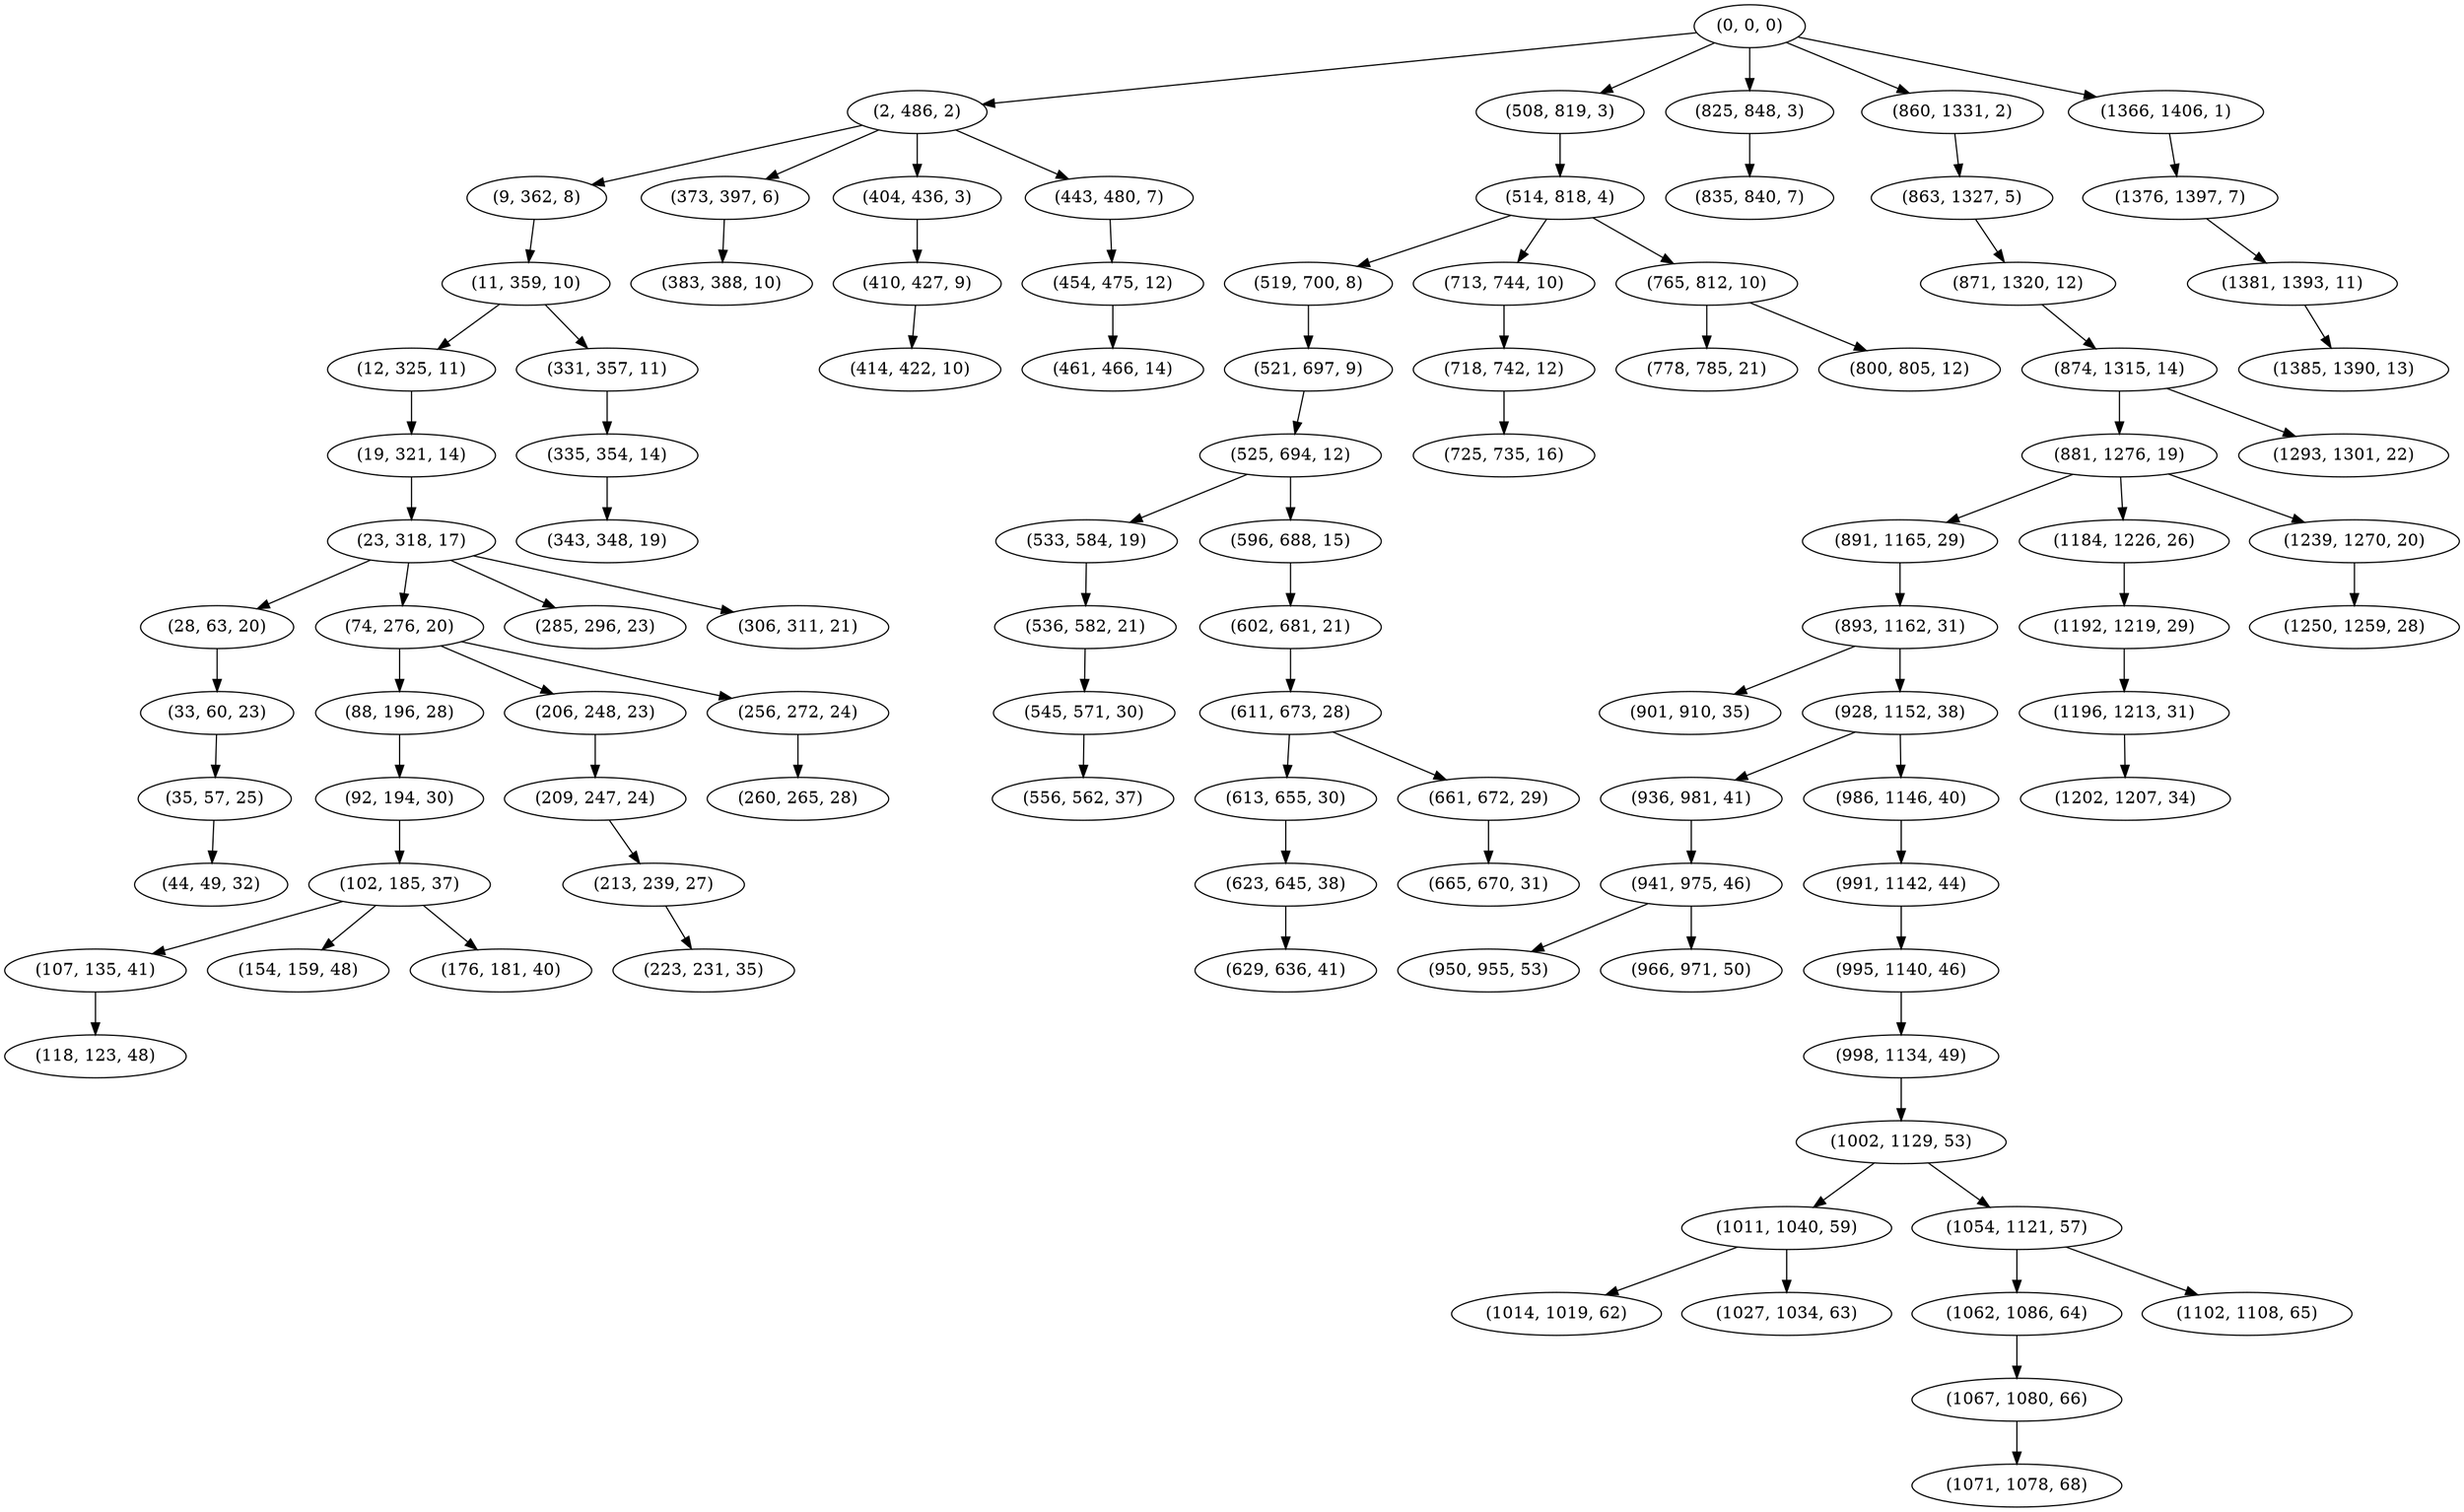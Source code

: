 digraph tree {
    "(0, 0, 0)";
    "(2, 486, 2)";
    "(9, 362, 8)";
    "(11, 359, 10)";
    "(12, 325, 11)";
    "(19, 321, 14)";
    "(23, 318, 17)";
    "(28, 63, 20)";
    "(33, 60, 23)";
    "(35, 57, 25)";
    "(44, 49, 32)";
    "(74, 276, 20)";
    "(88, 196, 28)";
    "(92, 194, 30)";
    "(102, 185, 37)";
    "(107, 135, 41)";
    "(118, 123, 48)";
    "(154, 159, 48)";
    "(176, 181, 40)";
    "(206, 248, 23)";
    "(209, 247, 24)";
    "(213, 239, 27)";
    "(223, 231, 35)";
    "(256, 272, 24)";
    "(260, 265, 28)";
    "(285, 296, 23)";
    "(306, 311, 21)";
    "(331, 357, 11)";
    "(335, 354, 14)";
    "(343, 348, 19)";
    "(373, 397, 6)";
    "(383, 388, 10)";
    "(404, 436, 3)";
    "(410, 427, 9)";
    "(414, 422, 10)";
    "(443, 480, 7)";
    "(454, 475, 12)";
    "(461, 466, 14)";
    "(508, 819, 3)";
    "(514, 818, 4)";
    "(519, 700, 8)";
    "(521, 697, 9)";
    "(525, 694, 12)";
    "(533, 584, 19)";
    "(536, 582, 21)";
    "(545, 571, 30)";
    "(556, 562, 37)";
    "(596, 688, 15)";
    "(602, 681, 21)";
    "(611, 673, 28)";
    "(613, 655, 30)";
    "(623, 645, 38)";
    "(629, 636, 41)";
    "(661, 672, 29)";
    "(665, 670, 31)";
    "(713, 744, 10)";
    "(718, 742, 12)";
    "(725, 735, 16)";
    "(765, 812, 10)";
    "(778, 785, 21)";
    "(800, 805, 12)";
    "(825, 848, 3)";
    "(835, 840, 7)";
    "(860, 1331, 2)";
    "(863, 1327, 5)";
    "(871, 1320, 12)";
    "(874, 1315, 14)";
    "(881, 1276, 19)";
    "(891, 1165, 29)";
    "(893, 1162, 31)";
    "(901, 910, 35)";
    "(928, 1152, 38)";
    "(936, 981, 41)";
    "(941, 975, 46)";
    "(950, 955, 53)";
    "(966, 971, 50)";
    "(986, 1146, 40)";
    "(991, 1142, 44)";
    "(995, 1140, 46)";
    "(998, 1134, 49)";
    "(1002, 1129, 53)";
    "(1011, 1040, 59)";
    "(1014, 1019, 62)";
    "(1027, 1034, 63)";
    "(1054, 1121, 57)";
    "(1062, 1086, 64)";
    "(1067, 1080, 66)";
    "(1071, 1078, 68)";
    "(1102, 1108, 65)";
    "(1184, 1226, 26)";
    "(1192, 1219, 29)";
    "(1196, 1213, 31)";
    "(1202, 1207, 34)";
    "(1239, 1270, 20)";
    "(1250, 1259, 28)";
    "(1293, 1301, 22)";
    "(1366, 1406, 1)";
    "(1376, 1397, 7)";
    "(1381, 1393, 11)";
    "(1385, 1390, 13)";
    "(0, 0, 0)" -> "(2, 486, 2)";
    "(0, 0, 0)" -> "(508, 819, 3)";
    "(0, 0, 0)" -> "(825, 848, 3)";
    "(0, 0, 0)" -> "(860, 1331, 2)";
    "(0, 0, 0)" -> "(1366, 1406, 1)";
    "(2, 486, 2)" -> "(9, 362, 8)";
    "(2, 486, 2)" -> "(373, 397, 6)";
    "(2, 486, 2)" -> "(404, 436, 3)";
    "(2, 486, 2)" -> "(443, 480, 7)";
    "(9, 362, 8)" -> "(11, 359, 10)";
    "(11, 359, 10)" -> "(12, 325, 11)";
    "(11, 359, 10)" -> "(331, 357, 11)";
    "(12, 325, 11)" -> "(19, 321, 14)";
    "(19, 321, 14)" -> "(23, 318, 17)";
    "(23, 318, 17)" -> "(28, 63, 20)";
    "(23, 318, 17)" -> "(74, 276, 20)";
    "(23, 318, 17)" -> "(285, 296, 23)";
    "(23, 318, 17)" -> "(306, 311, 21)";
    "(28, 63, 20)" -> "(33, 60, 23)";
    "(33, 60, 23)" -> "(35, 57, 25)";
    "(35, 57, 25)" -> "(44, 49, 32)";
    "(74, 276, 20)" -> "(88, 196, 28)";
    "(74, 276, 20)" -> "(206, 248, 23)";
    "(74, 276, 20)" -> "(256, 272, 24)";
    "(88, 196, 28)" -> "(92, 194, 30)";
    "(92, 194, 30)" -> "(102, 185, 37)";
    "(102, 185, 37)" -> "(107, 135, 41)";
    "(102, 185, 37)" -> "(154, 159, 48)";
    "(102, 185, 37)" -> "(176, 181, 40)";
    "(107, 135, 41)" -> "(118, 123, 48)";
    "(206, 248, 23)" -> "(209, 247, 24)";
    "(209, 247, 24)" -> "(213, 239, 27)";
    "(213, 239, 27)" -> "(223, 231, 35)";
    "(256, 272, 24)" -> "(260, 265, 28)";
    "(331, 357, 11)" -> "(335, 354, 14)";
    "(335, 354, 14)" -> "(343, 348, 19)";
    "(373, 397, 6)" -> "(383, 388, 10)";
    "(404, 436, 3)" -> "(410, 427, 9)";
    "(410, 427, 9)" -> "(414, 422, 10)";
    "(443, 480, 7)" -> "(454, 475, 12)";
    "(454, 475, 12)" -> "(461, 466, 14)";
    "(508, 819, 3)" -> "(514, 818, 4)";
    "(514, 818, 4)" -> "(519, 700, 8)";
    "(514, 818, 4)" -> "(713, 744, 10)";
    "(514, 818, 4)" -> "(765, 812, 10)";
    "(519, 700, 8)" -> "(521, 697, 9)";
    "(521, 697, 9)" -> "(525, 694, 12)";
    "(525, 694, 12)" -> "(533, 584, 19)";
    "(525, 694, 12)" -> "(596, 688, 15)";
    "(533, 584, 19)" -> "(536, 582, 21)";
    "(536, 582, 21)" -> "(545, 571, 30)";
    "(545, 571, 30)" -> "(556, 562, 37)";
    "(596, 688, 15)" -> "(602, 681, 21)";
    "(602, 681, 21)" -> "(611, 673, 28)";
    "(611, 673, 28)" -> "(613, 655, 30)";
    "(611, 673, 28)" -> "(661, 672, 29)";
    "(613, 655, 30)" -> "(623, 645, 38)";
    "(623, 645, 38)" -> "(629, 636, 41)";
    "(661, 672, 29)" -> "(665, 670, 31)";
    "(713, 744, 10)" -> "(718, 742, 12)";
    "(718, 742, 12)" -> "(725, 735, 16)";
    "(765, 812, 10)" -> "(778, 785, 21)";
    "(765, 812, 10)" -> "(800, 805, 12)";
    "(825, 848, 3)" -> "(835, 840, 7)";
    "(860, 1331, 2)" -> "(863, 1327, 5)";
    "(863, 1327, 5)" -> "(871, 1320, 12)";
    "(871, 1320, 12)" -> "(874, 1315, 14)";
    "(874, 1315, 14)" -> "(881, 1276, 19)";
    "(874, 1315, 14)" -> "(1293, 1301, 22)";
    "(881, 1276, 19)" -> "(891, 1165, 29)";
    "(881, 1276, 19)" -> "(1184, 1226, 26)";
    "(881, 1276, 19)" -> "(1239, 1270, 20)";
    "(891, 1165, 29)" -> "(893, 1162, 31)";
    "(893, 1162, 31)" -> "(901, 910, 35)";
    "(893, 1162, 31)" -> "(928, 1152, 38)";
    "(928, 1152, 38)" -> "(936, 981, 41)";
    "(928, 1152, 38)" -> "(986, 1146, 40)";
    "(936, 981, 41)" -> "(941, 975, 46)";
    "(941, 975, 46)" -> "(950, 955, 53)";
    "(941, 975, 46)" -> "(966, 971, 50)";
    "(986, 1146, 40)" -> "(991, 1142, 44)";
    "(991, 1142, 44)" -> "(995, 1140, 46)";
    "(995, 1140, 46)" -> "(998, 1134, 49)";
    "(998, 1134, 49)" -> "(1002, 1129, 53)";
    "(1002, 1129, 53)" -> "(1011, 1040, 59)";
    "(1002, 1129, 53)" -> "(1054, 1121, 57)";
    "(1011, 1040, 59)" -> "(1014, 1019, 62)";
    "(1011, 1040, 59)" -> "(1027, 1034, 63)";
    "(1054, 1121, 57)" -> "(1062, 1086, 64)";
    "(1054, 1121, 57)" -> "(1102, 1108, 65)";
    "(1062, 1086, 64)" -> "(1067, 1080, 66)";
    "(1067, 1080, 66)" -> "(1071, 1078, 68)";
    "(1184, 1226, 26)" -> "(1192, 1219, 29)";
    "(1192, 1219, 29)" -> "(1196, 1213, 31)";
    "(1196, 1213, 31)" -> "(1202, 1207, 34)";
    "(1239, 1270, 20)" -> "(1250, 1259, 28)";
    "(1366, 1406, 1)" -> "(1376, 1397, 7)";
    "(1376, 1397, 7)" -> "(1381, 1393, 11)";
    "(1381, 1393, 11)" -> "(1385, 1390, 13)";
}
